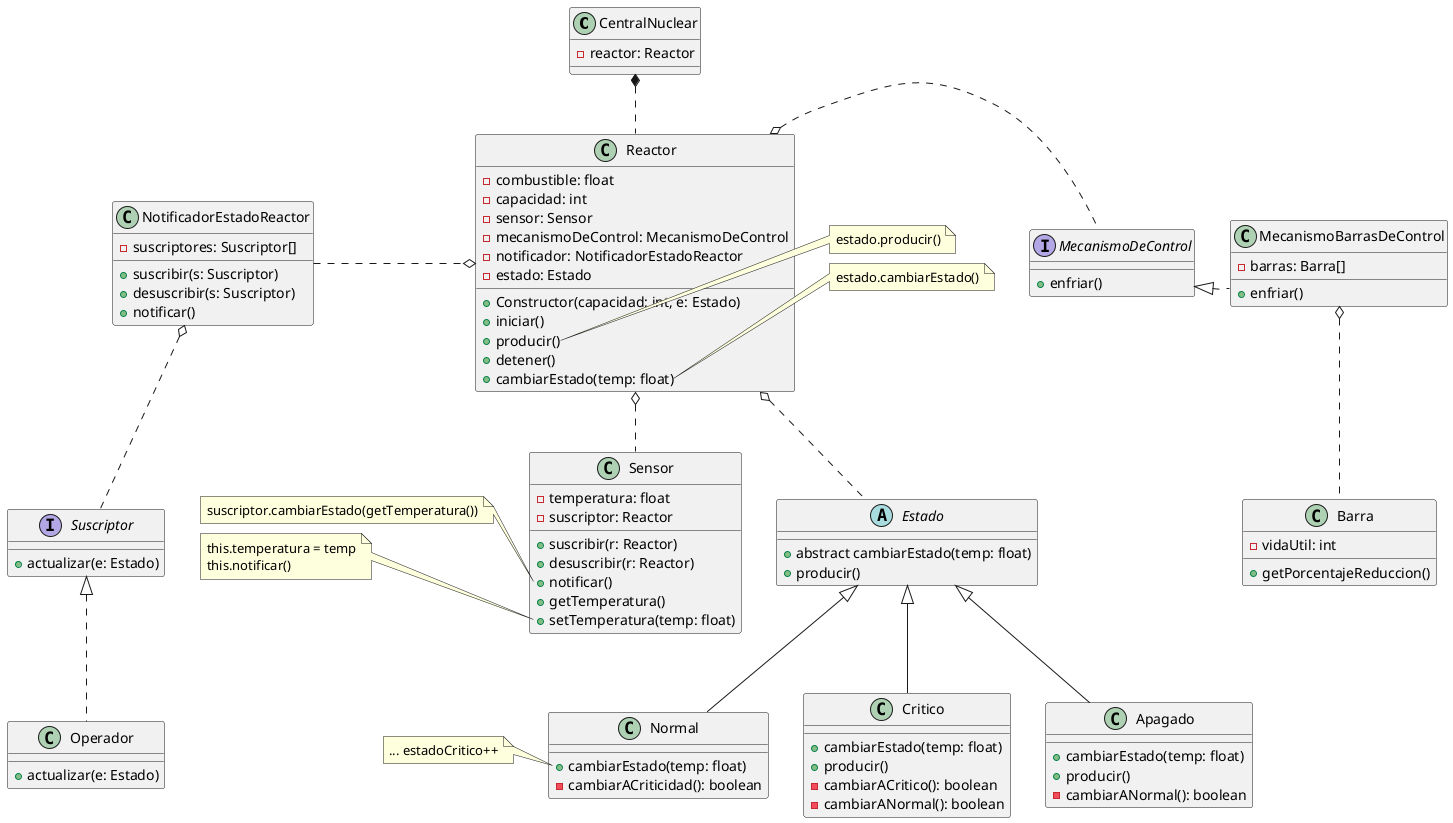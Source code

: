 @startuml

class CentralNuclear {
    - reactor: Reactor
}

class Reactor {
    - combustible: float
    - capacidad: int
    - sensor: Sensor
    - mecanismoDeControl: MecanismoDeControl
    - notificador: NotificadorEstadoReactor
    - estado: Estado
    + Constructor(capacidad: int, e: Estado)
    + iniciar()
    + producir()
    + detener()
    + cambiarEstado(temp: float)
}

class Sensor {
    - temperatura: float
    - suscriptor: Reactor
    + suscribir(r: Reactor)
    + desuscribir(r: Reactor)
    + notificar()
    + getTemperatura()
    + setTemperatura(temp: float)
}


interface MecanismoDeControl {
    + enfriar()
}

class MecanismoBarrasDeControl implements MecanismoDeControl {
    - barras: Barra[]
    + enfriar()
}
class Barra {
    - vidaUtil: int
    + getPorcentajeReduccion()
}


class NotificadorEstadoReactor {
    - suscriptores: Suscriptor[]

    + suscribir(s: Suscriptor)
    + desuscribir(s: Suscriptor)
    + notificar()
}

interface Suscriptor {
    + actualizar(e: Estado)
}

class Operador implements Suscriptor {
    + actualizar(e: Estado)
}

abstract Estado {
    + abstract cambiarEstado(temp: float)
    + producir()
}
class Normal extends Estado{
    + cambiarEstado(temp: float)
    - cambiarACriticidad(): boolean
}
class Critico extends Estado{
    + cambiarEstado(temp: float)
    + producir()
    - cambiarACritico(): boolean
    - cambiarANormal(): boolean
}
class Apagado extends Estado{
    + cambiarEstado(temp: float)
    + producir()
    - cambiarANormal(): boolean
}


'Relaciones
CentralNuclear *.. Reactor

' Reactor o.. Combustible
Reactor o.. Sensor
Reactor o.r. MecanismoDeControl
Reactor o.l. NotificadorEstadoReactor
Reactor o.. Estado

NotificadorEstadoReactor o.. Suscriptor
MecanismoBarrasDeControl o.. Barra

MecanismoBarrasDeControl o.r[hidden]. MecanismoDeControl

Note right of Reactor::producir 
    estado.producir()
end Note
Note right of Reactor::cambiarEstado 
    estado.cambiarEstado()
end Note
Note left of Sensor::notificar 
    suscriptor.cambiarEstado(getTemperatura())
end Note
Note left of Sensor::setTemperatura 
    this.temperatura = temp
    this.notificar()
end Note
Note left of Normal::cambiarEstado 
    ... estadoCritico++
end Note

@enduml